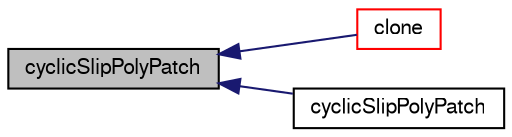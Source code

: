digraph "cyclicSlipPolyPatch"
{
  bgcolor="transparent";
  edge [fontname="FreeSans",fontsize="10",labelfontname="FreeSans",labelfontsize="10"];
  node [fontname="FreeSans",fontsize="10",shape=record];
  rankdir="LR";
  Node1 [label="cyclicSlipPolyPatch",height=0.2,width=0.4,color="black", fillcolor="grey75", style="filled", fontcolor="black"];
  Node1 -> Node2 [dir="back",color="midnightblue",fontsize="10",style="solid",fontname="FreeSans"];
  Node2 [label="clone",height=0.2,width=0.4,color="red",URL="$a27438.html#adbf8c0a436d777bd346c3ab2a4b087df",tooltip="Construct and return a clone, resetting the boundary mesh. "];
  Node1 -> Node4 [dir="back",color="midnightblue",fontsize="10",style="solid",fontname="FreeSans"];
  Node4 [label="cyclicSlipPolyPatch",height=0.2,width=0.4,color="black",URL="$a27438.html#a5b4453f7404e853ae48ca47aa44df0e1",tooltip="Construct from dictionary. "];
}
